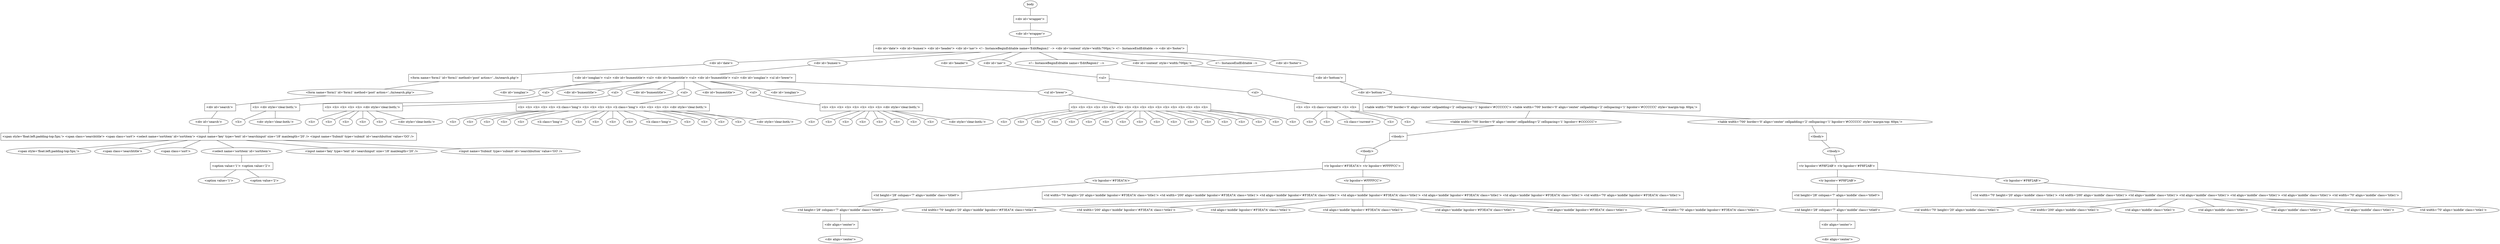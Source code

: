 graph graphname {
-208440369 [label="body"]
-208440369 -- -1609379654;
-1609379654 [label="<div id='wrapper'> ", shape=box]
-1609379654 -- -1420091375;
-1420091375 [label="<div id='wrapper'>"]
-1420091375 -- 1232367438;
1232367438 [label="<div id='date'> <div id='bumen'> <div id='header'> <div id='nav'> <!-- InstanceBeginEditable name='EditRegion1' --> <div id='content' style='width:700px;'> <!-- InstanceEndEditable --> <div id='footer'> ", shape=box]
1232367438 -- -1707382360;
-1707382360 [label="<div id='date'>"]
-1707382360 -- -1061391629;
-1061391629 [label="<form name='form1' id='form1' method='post' action='../in/search.php'> ", shape=box]
-1061391629 -- 110199669;
110199669 [label="<form name='form1' id='form1' method='post' action='../in/search.php'>"]
110199669 -- -690837324;
-690837324 [label="<div id='search'> ", shape=box]
-690837324 -- 875145582;
875145582 [label="<div id='search'>"]
875145582 -- 421210030;
421210030 [label="<span style='float:left;padding-top:5px;'> <span class='searchtitle'> <span class='sort'> <select name='sortitem' id='sortitem'> <input name='key' type='text' id='searchinput' size='18' maxlength='20' /> <input name='Submit' type='submit' id='searchbutton' value='GO' /> ", shape=box]
421210030 -- -1585556153;
-1585556153 [label="<span style='float:left;padding-top:5px;'>"]
421210030 -- 655171815;
655171815 [label="<span class='searchtitle'>"]
421210030 -- 1768997160;
1768997160 [label="<span class='sort'>"]
421210030 -- -522094871;
-522094871 [label="<select name='sortitem' id='sortitem'>"]
-522094871 -- -1613802198;
-1613802198 [label="<option value='1'> <option value='2'> ", shape=box]
-1613802198 -- -673327152;
-673327152 [label="<option value='1'>"]
-1613802198 -- -960128235;
-960128235 [label="<option value='2'>"]
421210030 -- 567526513;
567526513 [label="<input name='key' type='text' id='searchinput' size='18' maxlength='20' />"]
421210030 -- 1833464482;
1833464482 [label="<input name='Submit' type='submit' id='searchbutton' value='GO' />"]
1232367438 -- 374197711;
374197711 [label="<div id='bumen'>"]
374197711 -- -206796743;
-206796743 [label="<div id='zonglan'> <ul> <div id='bumentitle'> <ul> <div id='bumentitle'> <ul> <div id='bumentitle'> <ul> <div id='zonglan'> <ul id='lower'> ", shape=box]
-206796743 -- -1702017867;
-1702017867 [label="<div id='zonglan'>"]
-206796743 -- -507462912;
-507462912 [label="<ul>"]
-507462912 -- 318020439;
318020439 [label="<li> <div style='clear:both;'> ", shape=box]
318020439 -- -2136613309;
-2136613309 [label="<li>"]
318020439 -- 1857814200;
1857814200 [label="<div style='clear:both;'>"]
-206796743 -- 1368270225;
1368270225 [label="<div id='bumentitle'>"]
-206796743 -- 429154456;
429154456 [label="<ul>"]
429154456 -- -1327099039;
-1327099039 [label="<li> <li> <li> <li> <li> <div style='clear:both;'> ", shape=box]
-1327099039 -- -1485545911;
-1485545911 [label="<li>"]
-1327099039 -- -1339920767;
-1339920767 [label="<li>"]
-1327099039 -- -2136613307;
-2136613307 [label="<li>"]
-1327099039 -- -1406233231;
-1406233231 [label="<li>"]
-1327099039 -- -760165947;
-760165947 [label="<li>"]
-1327099039 -- 924857977;
924857977 [label="<div style='clear:both;'>"]
-206796743 -- -1550249712;
-1550249712 [label="<div id='bumentitle'>"]
-206796743 -- -572775377;
-572775377 [label="<ul>"]
-572775377 -- -683040548;
-683040548 [label="<li> <li> <li> <li> <li> <li class='long'> <li> <li> <li> <li> <li class='long'> <li> <li> <li> <li> <div style='clear:both;'> ", shape=box]
-683040548 -- -2132613186;
-2132613186 [label="<li>"]
-683040548 -- -2137613307;
-2137613307 [label="<li>"]
-683040548 -- -2067300727;
-2067300727 [label="<li>"]
-683040548 -- -34785981;
-34785981 [label="<li>"]
-683040548 -- -764165941;
-764165941 [label="<li>"]
-683040548 -- -1382564133;
-1382564133 [label="<li class='long'>"]
-683040548 -- -2130613198;
-2130613198 [label="<li>"]
-683040548 -- 684593984;
684593984 [label="<li>"]
-683040548 -- -1419516616;
-1419516616 [label="<li>"]
-683040548 -- -33785869;
-33785869 [label="<li>"]
-683040548 -- -1380564132;
-1380564132 [label="<li class='long'>"]
-683040548 -- -37785973;
-37785973 [label="<li>"]
-683040548 -- -1474545814;
-1474545814 [label="<li>"]
-683040548 -- 2091041525;
2091041525 [label="<li>"]
-683040548 -- -1410233218;
-1410233218 [label="<li>"]
-683040548 -- 1858814157;
1858814157 [label="<div style='clear:both;'>"]
-206796743 -- 1703252942;
1703252942 [label="<div id='bumentitle'>"]
-206796743 -- -572775378;
-572775378 [label="<ul>"]
-572775378 -- 79433883;
79433883 [label="<li> <li> <li> <li> <li> <li> <li> <li> <div style='clear:both;'> ", shape=box]
79433883 -- 688593988;
688593988 [label="<li>"]
79433883 -- 1436974141;
1436974141 [label="<li>"]
79433883 -- -2143613287;
-2143613287 [label="<li>"]
79433883 -- -1420233314;
-1420233314 [label="<li>"]
79433883 -- -1407233232;
-1407233232 [label="<li>"]
79433883 -- -1421516734;
-1421516734 [label="<li>"]
79433883 -- -2077300691;
-2077300691 [label="<li>"]
79433883 -- -2066300727;
-2066300727 [label="<li>"]
79433883 -- 391059135;
391059135 [label="<div style='clear:both;'>"]
-206796743 -- 547434565;
547434565 [label="<div id='zonglan'>"]
-206796743 -- -127242139;
-127242139 [label="<ul id='lower'>"]
-127242139 -- 1689618292;
1689618292 [label="<li> <li> <li> <li> <li> <li> <li> <li> <li> <li> <li> <li> <li> <li> <li> <li> <li> <li> ", shape=box]
1689618292 -- -2143521404;
-2143521404 [label="<li>"]
1689618292 -- -2130613200;
-2130613200 [label="<li>"]
1689618292 -- -1411233343;
-1411233343 [label="<li>"]
1689618292 -- 1421065943;
1421065943 [label="<li>"]
1689618292 -- 1435974137;
1435974137 [label="<li>"]
1689618292 -- -1420233316;
-1420233316 [label="<li>"]
1689618292 -- -1421516735;
-1421516735 [label="<li>"]
1689618292 -- 2140445923;
2140445923 [label="<li>"]
1689618292 -- 1433974021;
1433974021 [label="<li>"]
1689618292 -- 1425065932;
1425065932 [label="<li>"]
1689618292 -- -1421516736;
-1421516736 [label="<li>"]
1689618292 -- 1426065930;
1426065930 [label="<li>"]
1689618292 -- -1409233218;
-1409233218 [label="<li>"]
1689618292 -- -1424516722;
-1424516722 [label="<li>"]
1689618292 -- -1478545805;
-1478545805 [label="<li>"]
1689618292 -- -1415516630;
-1415516630 [label="<li>"]
1689618292 -- -1426516723;
-1426516723 [label="<li>"]
1689618292 -- -1415516639;
-1415516639 [label="<li>"]
1232367438 -- 1843567359;
1843567359 [label="<div id='header'>"]
1232367438 -- 1269502517;
1269502517 [label="<div id='nav'>"]
1269502517 -- -1312952461;
-1312952461 [label="<ul> ", shape=box]
-1312952461 -- 1829601876;
1829601876 [label="<ul>"]
1829601876 -- 1887263025;
1887263025 [label="<li> <li> <li class='current'> <li> <li> ", shape=box]
1887263025 -- 1272490342;
1272490342 [label="<li>"]
1887263025 -- -2068300716;
-2068300716 [label="<li>"]
1887263025 -- -258657244;
-258657244 [label="<li class='current'>"]
1887263025 -- -2063300731;
-2063300731 [label="<li>"]
1887263025 -- 550110372;
550110372 [label="<li>"]
1232367438 -- -430501851;
-430501851 [label="<!-- InstanceBeginEditable name='EditRegion1' -->"]
1232367438 -- -1164467519;
-1164467519 [label="<div id='content' style='width:700px;'>"]
-1164467519 -- -2098392436;
-2098392436 [label="<div id='bottom'> ", shape=box]
-2098392436 -- -975492459;
-975492459 [label="<div id='bottom'>"]
-975492459 -- 591763085;
591763085 [label="<table width='700' border='0' align='center' cellpadding='2' cellspacing='1' bgcolor='#CCCCCC'> <table width='700' border='0' align='center' cellpadding='2' cellspacing='1' bgcolor='#CCCCCC' style='margin-top: 60px;'> ", shape=box]
591763085 -- -1563410038;
-1563410038 [label="<table width='700' border='0' align='center' cellpadding='2' cellspacing='1' bgcolor='#CCCCCC'>"]
-1563410038 -- -472842262;
-472842262 [label="<tbody> ", shape=box]
-472842262 -- 1234499208;
1234499208 [label="<tbody>"]
1234499208 -- -1535148302;
-1535148302 [label="<tr bgcolor='#F3EA7A'> <tr bgcolor='#FFFFCC'> ", shape=box]
-1535148302 -- -506879786;
-506879786 [label="<tr bgcolor='#F3EA7A'>"]
-506879786 -- 1290084816;
1290084816 [label="<td height='28' colspan='7' align='middle' class='title0'> ", shape=box]
1290084816 -- -796904205;
-796904205 [label="<td height='28' colspan='7' align='middle' class='title0'>"]
-796904205 -- 1554906688;
1554906688 [label="<div align='center'> ", shape=box]
1554906688 -- 336109155;
336109155 [label="<div align='center'>"]
-1535148302 -- 1122637754;
1122637754 [label="<tr bgcolor='#FFFFCC'>"]
1122637754 -- 625653350;
625653350 [label="<td width='70' height='20' align='middle' bgcolor='#F3EA7A' class='title1'> <td width='200' align='middle' bgcolor='#F3EA7A' class='title1'> <td align='middle' bgcolor='#F3EA7A' class='title1'> <td align='middle' bgcolor='#F3EA7A' class='title1'> <td align='middle' bgcolor='#F3EA7A' class='title1'> <td align='middle' bgcolor='#F3EA7A' class='title1'> <td width='70' align='middle' bgcolor='#F3EA7A' class='title1'> ", shape=box]
625653350 -- 1944229307;
1944229307 [label="<td width='70' height='20' align='middle' bgcolor='#F3EA7A' class='title1'>"]
625653350 -- -1696474478;
-1696474478 [label="<td width='200' align='middle' bgcolor='#F3EA7A' class='title1'>"]
625653350 -- -1047207349;
-1047207349 [label="<td align='middle' bgcolor='#F3EA7A' class='title1'>"]
625653350 -- -308333529;
-308333529 [label="<td align='middle' bgcolor='#F3EA7A' class='title1'>"]
625653350 -- -308333531;
-308333531 [label="<td align='middle' bgcolor='#F3EA7A' class='title1'>"]
625653350 -- -1051207373;
-1051207373 [label="<td align='middle' bgcolor='#F3EA7A' class='title1'>"]
625653350 -- 172360078;
172360078 [label="<td width='70' align='middle' bgcolor='#F3EA7A' class='title1'>"]
591763085 -- -549960725;
-549960725 [label="<table width='700' border='0' align='center' cellpadding='2' cellspacing='1' bgcolor='#CCCCCC' style='margin-top: 60px;'>"]
-549960725 -- -1982289992;
-1982289992 [label="<tbody> ", shape=box]
-1982289992 -- -1682879182;
-1682879182 [label="<tbody>"]
-1682879182 -- -50166535;
-50166535 [label="<tr bgcolor='#F8F2AB'> <tr bgcolor='#F8F2AB'> ", shape=box]
-50166535 -- -487923017;
-487923017 [label="<tr bgcolor='#F8F2AB'>"]
-487923017 -- -1496405303;
-1496405303 [label="<td height='28' colspan='7' align='middle' class='title0'> ", shape=box]
-1496405303 -- -178320165;
-178320165 [label="<td height='28' colspan='7' align='middle' class='title0'>"]
-178320165 -- -702779588;
-702779588 [label="<div align='center'> ", shape=box]
-702779588 -- 877146712;
877146712 [label="<div align='center'>"]
-50166535 -- -498923117;
-498923117 [label="<tr bgcolor='#F8F2AB'>"]
-498923117 -- 1556905757;
1556905757 [label="<td width='70' height='20' align='middle' class='title1'> <td width='200' align='middle' class='title1'> <td align='middle' class='title1'> <td align='middle' class='title1'> <td align='middle' class='title1'> <td align='middle' class='title1'> <td width='70' align='middle' class='title1'> ", shape=box]
1556905757 -- 1202216854;
1202216854 [label="<td width='70' height='20' align='middle' class='title1'>"]
1556905757 -- 1610845944;
1610845944 [label="<td width='200' align='middle' class='title1'>"]
1556905757 -- -1512751225;
-1512751225 [label="<td align='middle' class='title1'>"]
1556905757 -- 2123148645;
2123148645 [label="<td align='middle' class='title1'>"]
1556905757 -- -787371253;
-787371253 [label="<td align='middle' class='title1'>"]
1556905757 -- 679388765;
679388765 [label="<td align='middle' class='title1'>"]
1556905757 -- -1382864298;
-1382864298 [label="<td width='70' align='middle' class='title1'>"]
1232367438 -- -1855782861;
-1855782861 [label="<!-- InstanceEndEditable -->"]
1232367438 -- 946555039;
946555039 [label="<div id='footer'>"]
}
